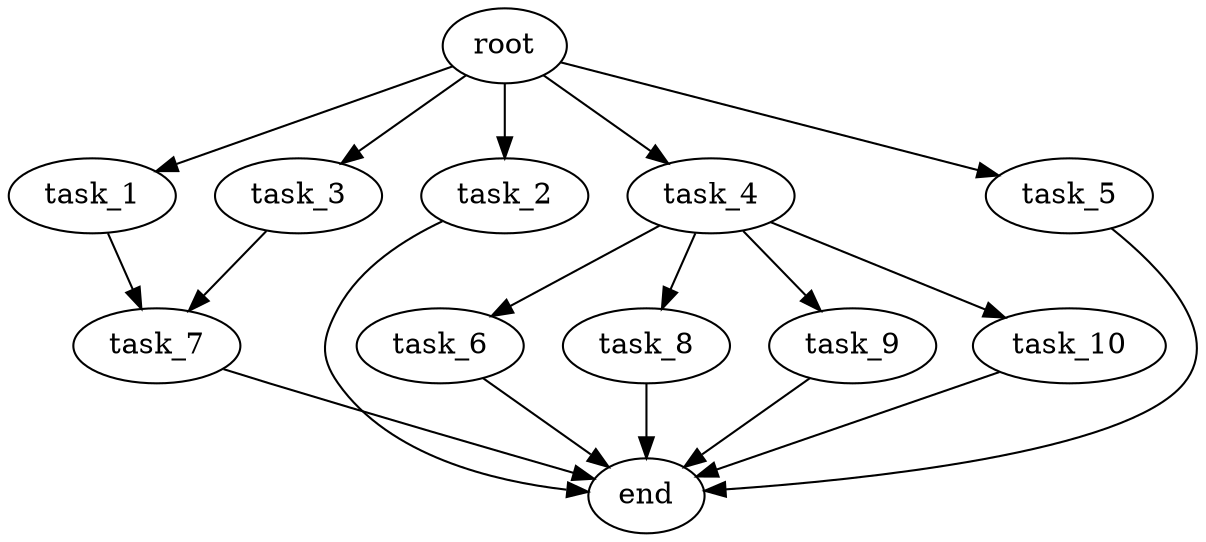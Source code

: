 digraph G {
  root [size="0.000000e+00"];
  task_1 [size="6.029618e+10"];
  task_2 [size="8.736331e+10"];
  task_3 [size="1.882445e+10"];
  task_4 [size="7.617202e+10"];
  task_5 [size="7.243328e+10"];
  task_6 [size="5.588946e+10"];
  task_7 [size="4.794463e+10"];
  task_8 [size="8.694869e+10"];
  task_9 [size="3.330310e+10"];
  task_10 [size="9.570241e+10"];
  end [size="0.000000e+00"];

  root -> task_1 [size="1.000000e-12"];
  root -> task_2 [size="1.000000e-12"];
  root -> task_3 [size="1.000000e-12"];
  root -> task_4 [size="1.000000e-12"];
  root -> task_5 [size="1.000000e-12"];
  task_1 -> task_7 [size="2.397231e+08"];
  task_2 -> end [size="1.000000e-12"];
  task_3 -> task_7 [size="2.397231e+08"];
  task_4 -> task_6 [size="5.588946e+08"];
  task_4 -> task_8 [size="8.694869e+08"];
  task_4 -> task_9 [size="3.330310e+08"];
  task_4 -> task_10 [size="9.570241e+08"];
  task_5 -> end [size="1.000000e-12"];
  task_6 -> end [size="1.000000e-12"];
  task_7 -> end [size="1.000000e-12"];
  task_8 -> end [size="1.000000e-12"];
  task_9 -> end [size="1.000000e-12"];
  task_10 -> end [size="1.000000e-12"];
}
